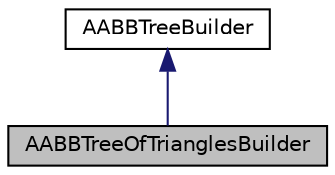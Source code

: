 digraph "AABBTreeOfTrianglesBuilder"
{
  edge [fontname="Helvetica",fontsize="10",labelfontname="Helvetica",labelfontsize="10"];
  node [fontname="Helvetica",fontsize="10",shape=record];
  Node1 [label="AABBTreeOfTrianglesBuilder",height=0.2,width=0.4,color="black", fillcolor="grey75", style="filled", fontcolor="black"];
  Node2 -> Node1 [dir="back",color="midnightblue",fontsize="10",style="solid"];
  Node2 [label="AABBTreeBuilder",height=0.2,width=0.4,color="black", fillcolor="white", style="filled",URL="$class_a_a_b_b_tree_builder.html"];
}
